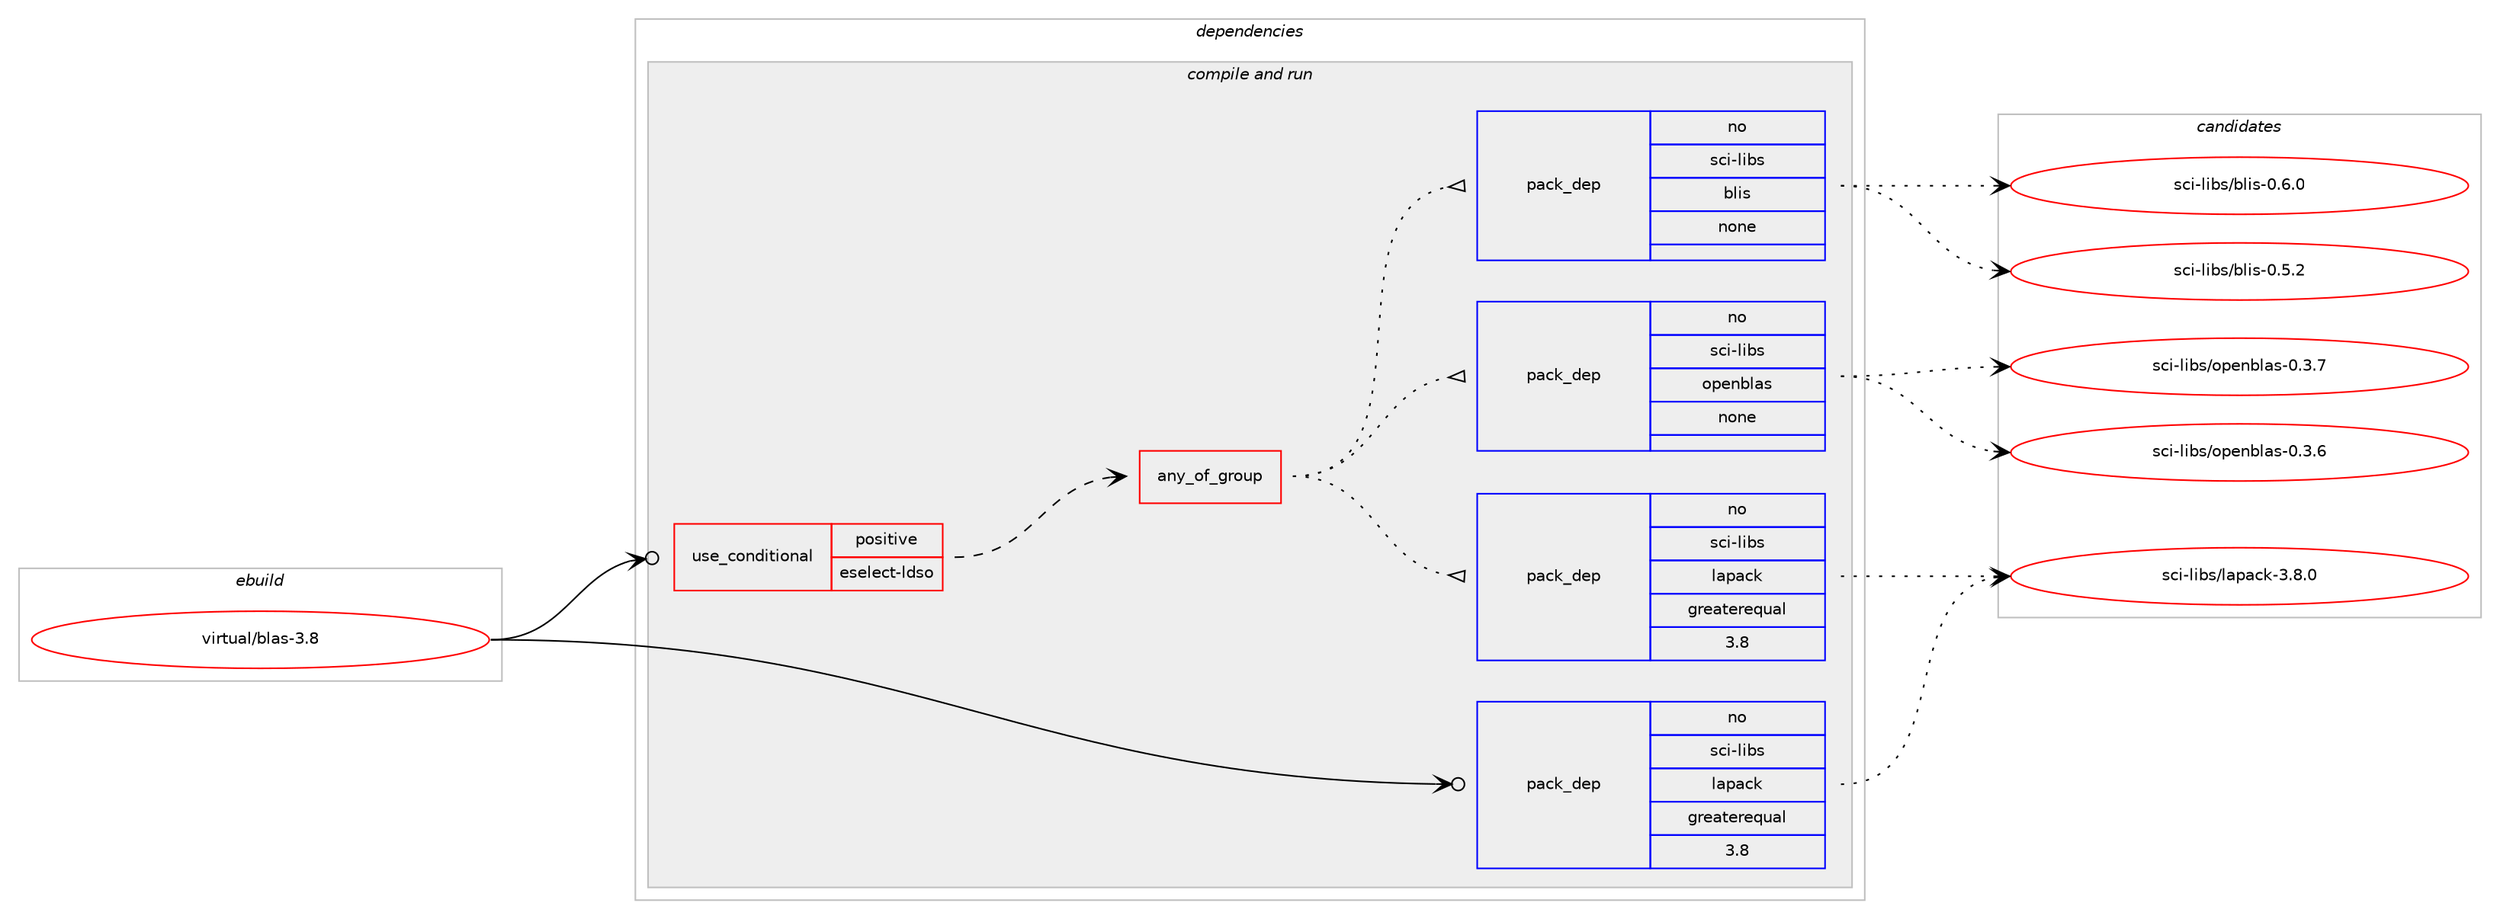 digraph prolog {

# *************
# Graph options
# *************

newrank=true;
concentrate=true;
compound=true;
graph [rankdir=LR,fontname=Helvetica,fontsize=10,ranksep=1.5];#, ranksep=2.5, nodesep=0.2];
edge  [arrowhead=vee];
node  [fontname=Helvetica,fontsize=10];

# **********
# The ebuild
# **********

subgraph cluster_leftcol {
color=gray;
rank=same;
label=<<i>ebuild</i>>;
id [label="virtual/blas-3.8", color=red, width=4, href="../virtual/blas-3.8.svg"];
}

# ****************
# The dependencies
# ****************

subgraph cluster_midcol {
color=gray;
label=<<i>dependencies</i>>;
subgraph cluster_compile {
fillcolor="#eeeeee";
style=filled;
label=<<i>compile</i>>;
}
subgraph cluster_compileandrun {
fillcolor="#eeeeee";
style=filled;
label=<<i>compile and run</i>>;
subgraph cond118 {
dependency589 [label=<<TABLE BORDER="0" CELLBORDER="1" CELLSPACING="0" CELLPADDING="4"><TR><TD ROWSPAN="3" CELLPADDING="10">use_conditional</TD></TR><TR><TD>positive</TD></TR><TR><TD>eselect-ldso</TD></TR></TABLE>>, shape=none, color=red];
subgraph any3 {
dependency590 [label=<<TABLE BORDER="0" CELLBORDER="1" CELLSPACING="0" CELLPADDING="4"><TR><TD CELLPADDING="10">any_of_group</TD></TR></TABLE>>, shape=none, color=red];subgraph pack470 {
dependency591 [label=<<TABLE BORDER="0" CELLBORDER="1" CELLSPACING="0" CELLPADDING="4" WIDTH="220"><TR><TD ROWSPAN="6" CELLPADDING="30">pack_dep</TD></TR><TR><TD WIDTH="110">no</TD></TR><TR><TD>sci-libs</TD></TR><TR><TD>lapack</TD></TR><TR><TD>greaterequal</TD></TR><TR><TD>3.8</TD></TR></TABLE>>, shape=none, color=blue];
}
dependency590:e -> dependency591:w [weight=20,style="dotted",arrowhead="oinv"];
subgraph pack471 {
dependency592 [label=<<TABLE BORDER="0" CELLBORDER="1" CELLSPACING="0" CELLPADDING="4" WIDTH="220"><TR><TD ROWSPAN="6" CELLPADDING="30">pack_dep</TD></TR><TR><TD WIDTH="110">no</TD></TR><TR><TD>sci-libs</TD></TR><TR><TD>openblas</TD></TR><TR><TD>none</TD></TR><TR><TD></TD></TR></TABLE>>, shape=none, color=blue];
}
dependency590:e -> dependency592:w [weight=20,style="dotted",arrowhead="oinv"];
subgraph pack472 {
dependency593 [label=<<TABLE BORDER="0" CELLBORDER="1" CELLSPACING="0" CELLPADDING="4" WIDTH="220"><TR><TD ROWSPAN="6" CELLPADDING="30">pack_dep</TD></TR><TR><TD WIDTH="110">no</TD></TR><TR><TD>sci-libs</TD></TR><TR><TD>blis</TD></TR><TR><TD>none</TD></TR><TR><TD></TD></TR></TABLE>>, shape=none, color=blue];
}
dependency590:e -> dependency593:w [weight=20,style="dotted",arrowhead="oinv"];
}
dependency589:e -> dependency590:w [weight=20,style="dashed",arrowhead="vee"];
}
id:e -> dependency589:w [weight=20,style="solid",arrowhead="odotvee"];
subgraph pack473 {
dependency594 [label=<<TABLE BORDER="0" CELLBORDER="1" CELLSPACING="0" CELLPADDING="4" WIDTH="220"><TR><TD ROWSPAN="6" CELLPADDING="30">pack_dep</TD></TR><TR><TD WIDTH="110">no</TD></TR><TR><TD>sci-libs</TD></TR><TR><TD>lapack</TD></TR><TR><TD>greaterequal</TD></TR><TR><TD>3.8</TD></TR></TABLE>>, shape=none, color=blue];
}
id:e -> dependency594:w [weight=20,style="solid",arrowhead="odotvee"];
}
subgraph cluster_run {
fillcolor="#eeeeee";
style=filled;
label=<<i>run</i>>;
}
}

# **************
# The candidates
# **************

subgraph cluster_choices {
rank=same;
color=gray;
label=<<i>candidates</i>>;

subgraph choice470 {
color=black;
nodesep=1;
choice11599105451081059811547108971129799107455146564648 [label="sci-libs/lapack-3.8.0", color=red, width=4,href="../sci-libs/lapack-3.8.0.svg"];
dependency591:e -> choice11599105451081059811547108971129799107455146564648:w [style=dotted,weight="100"];
}
subgraph choice471 {
color=black;
nodesep=1;
choice115991054510810598115471111121011109810897115454846514654 [label="sci-libs/openblas-0.3.6", color=red, width=4,href="../sci-libs/openblas-0.3.6.svg"];
choice115991054510810598115471111121011109810897115454846514655 [label="sci-libs/openblas-0.3.7", color=red, width=4,href="../sci-libs/openblas-0.3.7.svg"];
dependency592:e -> choice115991054510810598115471111121011109810897115454846514654:w [style=dotted,weight="100"];
dependency592:e -> choice115991054510810598115471111121011109810897115454846514655:w [style=dotted,weight="100"];
}
subgraph choice472 {
color=black;
nodesep=1;
choice1159910545108105981154798108105115454846534650 [label="sci-libs/blis-0.5.2", color=red, width=4,href="../sci-libs/blis-0.5.2.svg"];
choice1159910545108105981154798108105115454846544648 [label="sci-libs/blis-0.6.0", color=red, width=4,href="../sci-libs/blis-0.6.0.svg"];
dependency593:e -> choice1159910545108105981154798108105115454846534650:w [style=dotted,weight="100"];
dependency593:e -> choice1159910545108105981154798108105115454846544648:w [style=dotted,weight="100"];
}
subgraph choice473 {
color=black;
nodesep=1;
choice11599105451081059811547108971129799107455146564648 [label="sci-libs/lapack-3.8.0", color=red, width=4,href="../sci-libs/lapack-3.8.0.svg"];
dependency594:e -> choice11599105451081059811547108971129799107455146564648:w [style=dotted,weight="100"];
}
}

}
